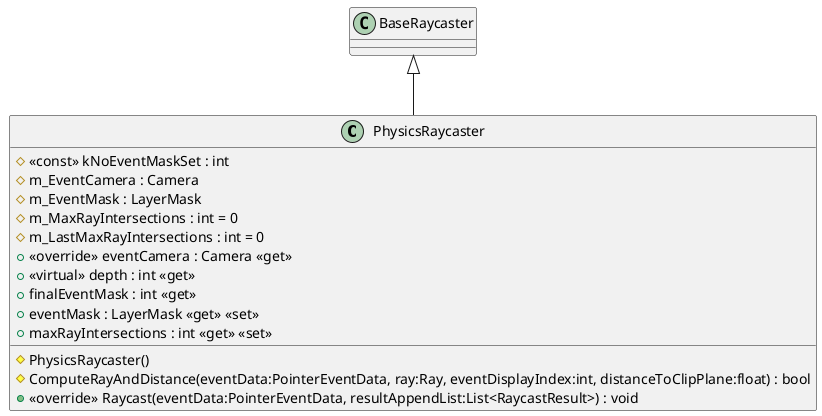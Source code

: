 @startuml
class PhysicsRaycaster {
    # <<const>> kNoEventMaskSet : int
    # m_EventCamera : Camera
    # m_EventMask : LayerMask
    # m_MaxRayIntersections : int = 0
    # m_LastMaxRayIntersections : int = 0
    # PhysicsRaycaster()
    + <<override>> eventCamera : Camera <<get>>
    + <<virtual>> depth : int <<get>>
    + finalEventMask : int <<get>>
    + eventMask : LayerMask <<get>> <<set>>
    + maxRayIntersections : int <<get>> <<set>>
    # ComputeRayAndDistance(eventData:PointerEventData, ray:Ray, eventDisplayIndex:int, distanceToClipPlane:float) : bool
    + <<override>> Raycast(eventData:PointerEventData, resultAppendList:List<RaycastResult>) : void
}
BaseRaycaster <|-- PhysicsRaycaster
@enduml
